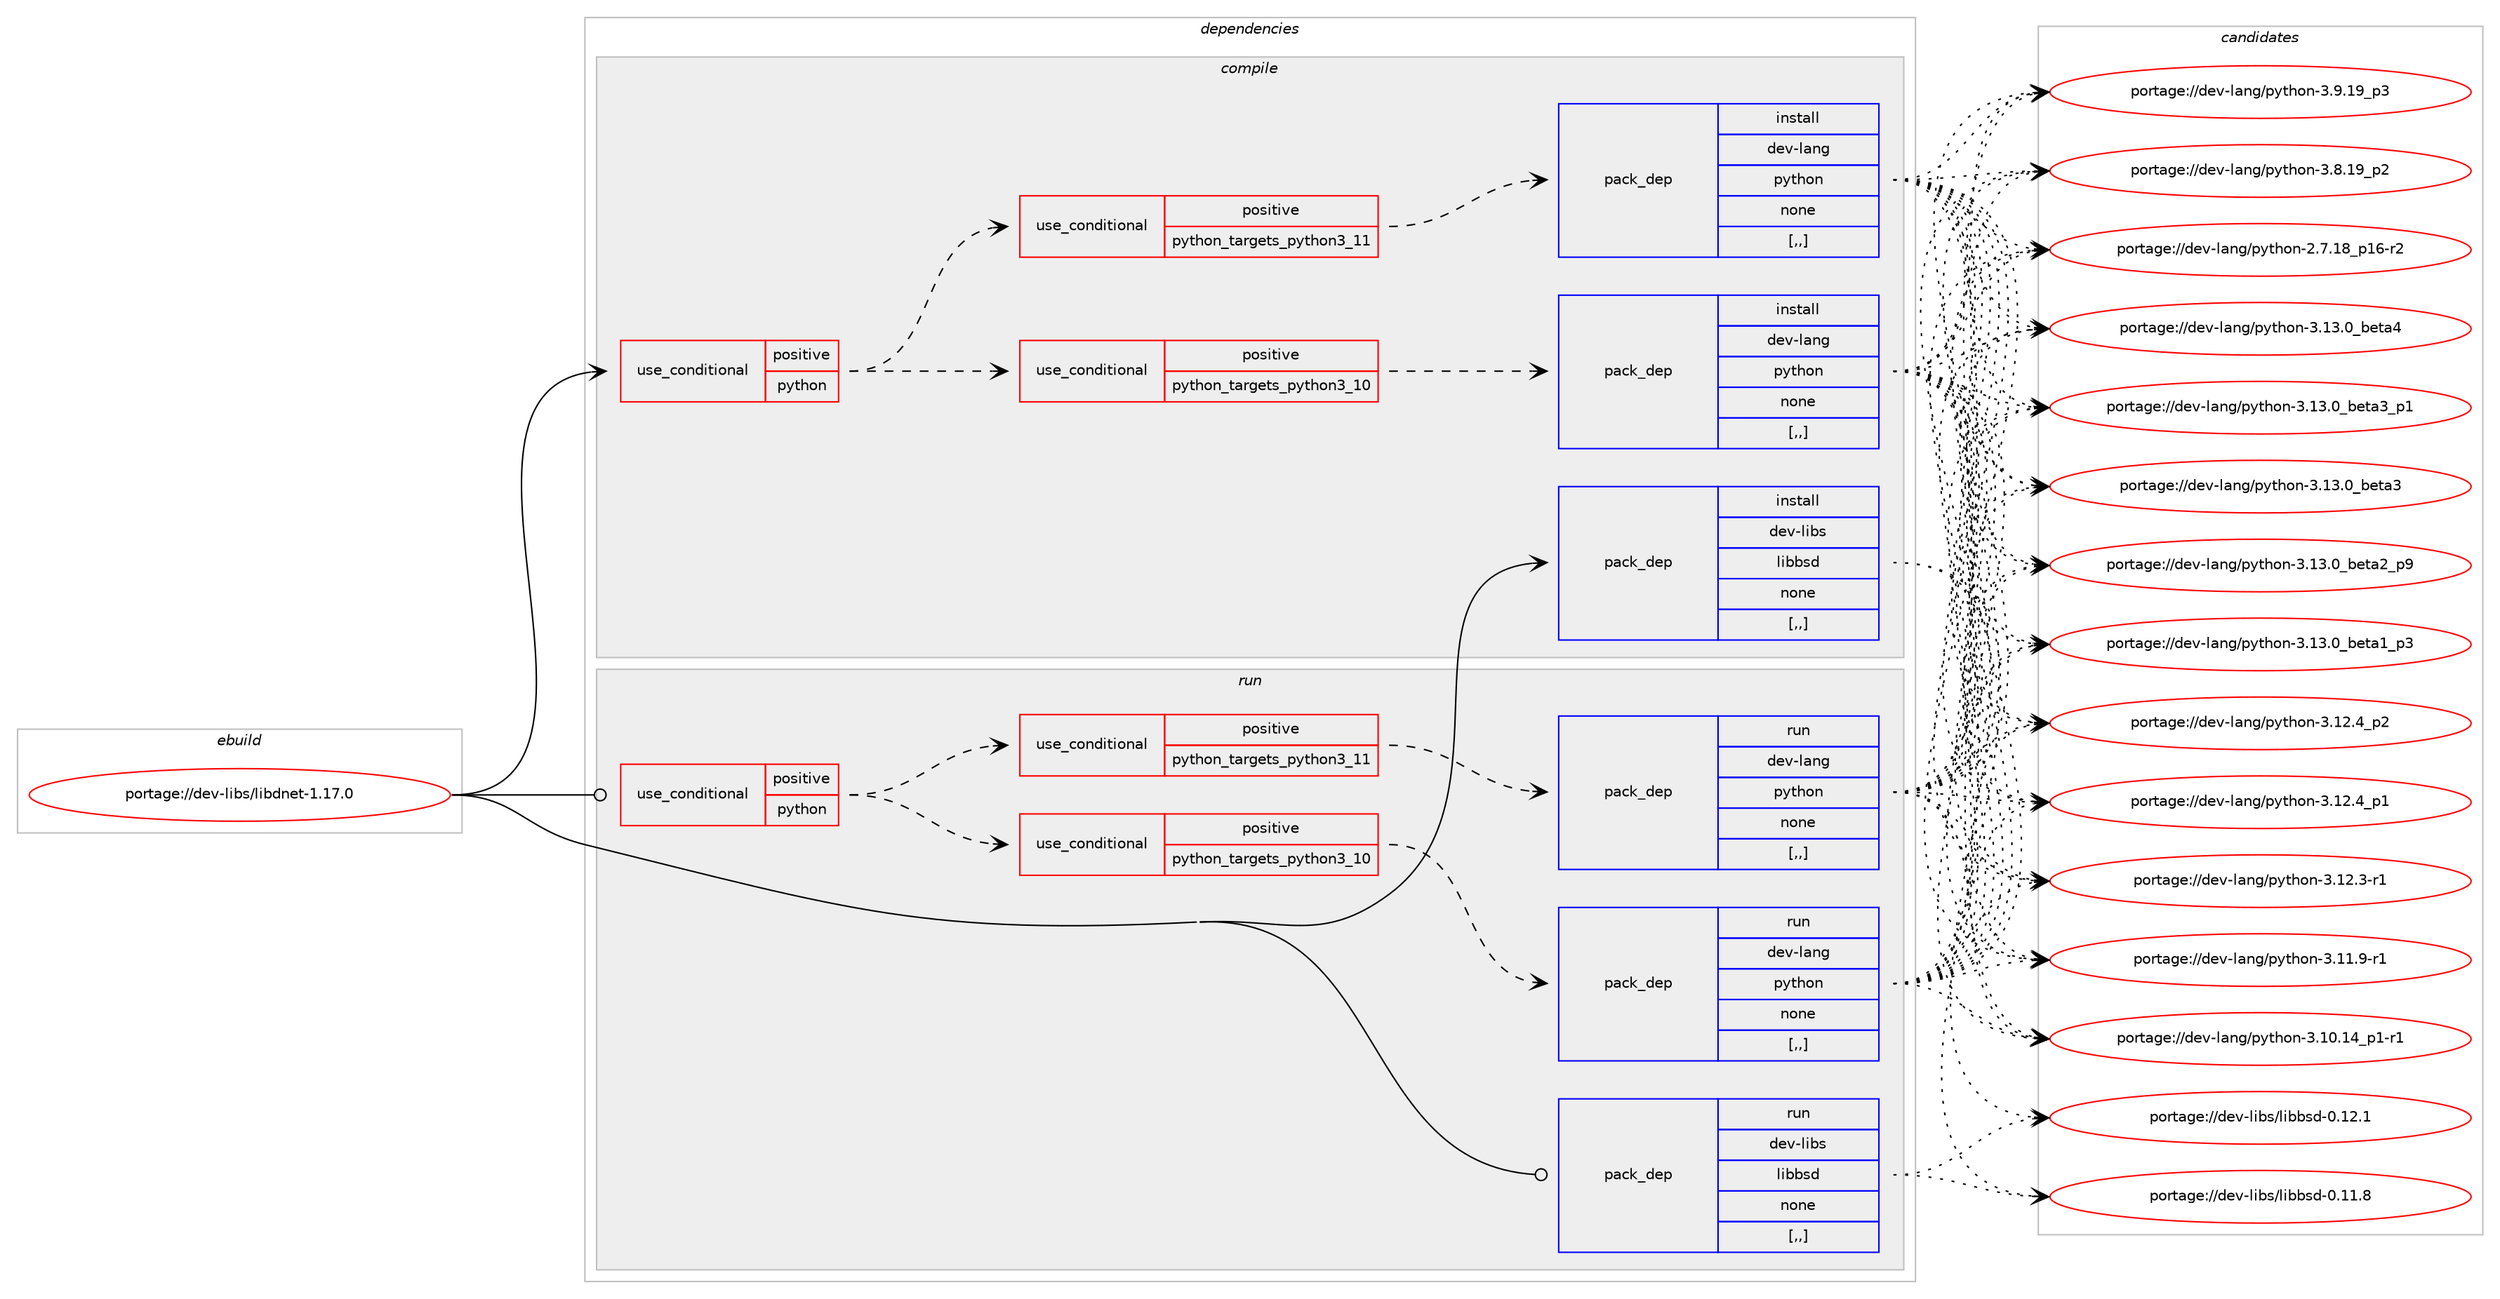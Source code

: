 digraph prolog {

# *************
# Graph options
# *************

newrank=true;
concentrate=true;
compound=true;
graph [rankdir=LR,fontname=Helvetica,fontsize=10,ranksep=1.5];#, ranksep=2.5, nodesep=0.2];
edge  [arrowhead=vee];
node  [fontname=Helvetica,fontsize=10];

# **********
# The ebuild
# **********

subgraph cluster_leftcol {
color=gray;
label=<<i>ebuild</i>>;
id [label="portage://dev-libs/libdnet-1.17.0", color=red, width=4, href="../dev-libs/libdnet-1.17.0.svg"];
}

# ****************
# The dependencies
# ****************

subgraph cluster_midcol {
color=gray;
label=<<i>dependencies</i>>;
subgraph cluster_compile {
fillcolor="#eeeeee";
style=filled;
label=<<i>compile</i>>;
subgraph cond26728 {
dependency109882 [label=<<TABLE BORDER="0" CELLBORDER="1" CELLSPACING="0" CELLPADDING="4"><TR><TD ROWSPAN="3" CELLPADDING="10">use_conditional</TD></TR><TR><TD>positive</TD></TR><TR><TD>python</TD></TR></TABLE>>, shape=none, color=red];
subgraph cond26729 {
dependency109883 [label=<<TABLE BORDER="0" CELLBORDER="1" CELLSPACING="0" CELLPADDING="4"><TR><TD ROWSPAN="3" CELLPADDING="10">use_conditional</TD></TR><TR><TD>positive</TD></TR><TR><TD>python_targets_python3_10</TD></TR></TABLE>>, shape=none, color=red];
subgraph pack81963 {
dependency109884 [label=<<TABLE BORDER="0" CELLBORDER="1" CELLSPACING="0" CELLPADDING="4" WIDTH="220"><TR><TD ROWSPAN="6" CELLPADDING="30">pack_dep</TD></TR><TR><TD WIDTH="110">install</TD></TR><TR><TD>dev-lang</TD></TR><TR><TD>python</TD></TR><TR><TD>none</TD></TR><TR><TD>[,,]</TD></TR></TABLE>>, shape=none, color=blue];
}
dependency109883:e -> dependency109884:w [weight=20,style="dashed",arrowhead="vee"];
}
dependency109882:e -> dependency109883:w [weight=20,style="dashed",arrowhead="vee"];
subgraph cond26730 {
dependency109885 [label=<<TABLE BORDER="0" CELLBORDER="1" CELLSPACING="0" CELLPADDING="4"><TR><TD ROWSPAN="3" CELLPADDING="10">use_conditional</TD></TR><TR><TD>positive</TD></TR><TR><TD>python_targets_python3_11</TD></TR></TABLE>>, shape=none, color=red];
subgraph pack81964 {
dependency109886 [label=<<TABLE BORDER="0" CELLBORDER="1" CELLSPACING="0" CELLPADDING="4" WIDTH="220"><TR><TD ROWSPAN="6" CELLPADDING="30">pack_dep</TD></TR><TR><TD WIDTH="110">install</TD></TR><TR><TD>dev-lang</TD></TR><TR><TD>python</TD></TR><TR><TD>none</TD></TR><TR><TD>[,,]</TD></TR></TABLE>>, shape=none, color=blue];
}
dependency109885:e -> dependency109886:w [weight=20,style="dashed",arrowhead="vee"];
}
dependency109882:e -> dependency109885:w [weight=20,style="dashed",arrowhead="vee"];
}
id:e -> dependency109882:w [weight=20,style="solid",arrowhead="vee"];
subgraph pack81965 {
dependency109887 [label=<<TABLE BORDER="0" CELLBORDER="1" CELLSPACING="0" CELLPADDING="4" WIDTH="220"><TR><TD ROWSPAN="6" CELLPADDING="30">pack_dep</TD></TR><TR><TD WIDTH="110">install</TD></TR><TR><TD>dev-libs</TD></TR><TR><TD>libbsd</TD></TR><TR><TD>none</TD></TR><TR><TD>[,,]</TD></TR></TABLE>>, shape=none, color=blue];
}
id:e -> dependency109887:w [weight=20,style="solid",arrowhead="vee"];
}
subgraph cluster_compileandrun {
fillcolor="#eeeeee";
style=filled;
label=<<i>compile and run</i>>;
}
subgraph cluster_run {
fillcolor="#eeeeee";
style=filled;
label=<<i>run</i>>;
subgraph cond26731 {
dependency109888 [label=<<TABLE BORDER="0" CELLBORDER="1" CELLSPACING="0" CELLPADDING="4"><TR><TD ROWSPAN="3" CELLPADDING="10">use_conditional</TD></TR><TR><TD>positive</TD></TR><TR><TD>python</TD></TR></TABLE>>, shape=none, color=red];
subgraph cond26732 {
dependency109889 [label=<<TABLE BORDER="0" CELLBORDER="1" CELLSPACING="0" CELLPADDING="4"><TR><TD ROWSPAN="3" CELLPADDING="10">use_conditional</TD></TR><TR><TD>positive</TD></TR><TR><TD>python_targets_python3_10</TD></TR></TABLE>>, shape=none, color=red];
subgraph pack81966 {
dependency109890 [label=<<TABLE BORDER="0" CELLBORDER="1" CELLSPACING="0" CELLPADDING="4" WIDTH="220"><TR><TD ROWSPAN="6" CELLPADDING="30">pack_dep</TD></TR><TR><TD WIDTH="110">run</TD></TR><TR><TD>dev-lang</TD></TR><TR><TD>python</TD></TR><TR><TD>none</TD></TR><TR><TD>[,,]</TD></TR></TABLE>>, shape=none, color=blue];
}
dependency109889:e -> dependency109890:w [weight=20,style="dashed",arrowhead="vee"];
}
dependency109888:e -> dependency109889:w [weight=20,style="dashed",arrowhead="vee"];
subgraph cond26733 {
dependency109891 [label=<<TABLE BORDER="0" CELLBORDER="1" CELLSPACING="0" CELLPADDING="4"><TR><TD ROWSPAN="3" CELLPADDING="10">use_conditional</TD></TR><TR><TD>positive</TD></TR><TR><TD>python_targets_python3_11</TD></TR></TABLE>>, shape=none, color=red];
subgraph pack81967 {
dependency109892 [label=<<TABLE BORDER="0" CELLBORDER="1" CELLSPACING="0" CELLPADDING="4" WIDTH="220"><TR><TD ROWSPAN="6" CELLPADDING="30">pack_dep</TD></TR><TR><TD WIDTH="110">run</TD></TR><TR><TD>dev-lang</TD></TR><TR><TD>python</TD></TR><TR><TD>none</TD></TR><TR><TD>[,,]</TD></TR></TABLE>>, shape=none, color=blue];
}
dependency109891:e -> dependency109892:w [weight=20,style="dashed",arrowhead="vee"];
}
dependency109888:e -> dependency109891:w [weight=20,style="dashed",arrowhead="vee"];
}
id:e -> dependency109888:w [weight=20,style="solid",arrowhead="odot"];
subgraph pack81968 {
dependency109893 [label=<<TABLE BORDER="0" CELLBORDER="1" CELLSPACING="0" CELLPADDING="4" WIDTH="220"><TR><TD ROWSPAN="6" CELLPADDING="30">pack_dep</TD></TR><TR><TD WIDTH="110">run</TD></TR><TR><TD>dev-libs</TD></TR><TR><TD>libbsd</TD></TR><TR><TD>none</TD></TR><TR><TD>[,,]</TD></TR></TABLE>>, shape=none, color=blue];
}
id:e -> dependency109893:w [weight=20,style="solid",arrowhead="odot"];
}
}

# **************
# The candidates
# **************

subgraph cluster_choices {
rank=same;
color=gray;
label=<<i>candidates</i>>;

subgraph choice81963 {
color=black;
nodesep=1;
choice1001011184510897110103471121211161041111104551464951464895981011169752 [label="portage://dev-lang/python-3.13.0_beta4", color=red, width=4,href="../dev-lang/python-3.13.0_beta4.svg"];
choice10010111845108971101034711212111610411111045514649514648959810111697519511249 [label="portage://dev-lang/python-3.13.0_beta3_p1", color=red, width=4,href="../dev-lang/python-3.13.0_beta3_p1.svg"];
choice1001011184510897110103471121211161041111104551464951464895981011169751 [label="portage://dev-lang/python-3.13.0_beta3", color=red, width=4,href="../dev-lang/python-3.13.0_beta3.svg"];
choice10010111845108971101034711212111610411111045514649514648959810111697509511257 [label="portage://dev-lang/python-3.13.0_beta2_p9", color=red, width=4,href="../dev-lang/python-3.13.0_beta2_p9.svg"];
choice10010111845108971101034711212111610411111045514649514648959810111697499511251 [label="portage://dev-lang/python-3.13.0_beta1_p3", color=red, width=4,href="../dev-lang/python-3.13.0_beta1_p3.svg"];
choice100101118451089711010347112121116104111110455146495046529511250 [label="portage://dev-lang/python-3.12.4_p2", color=red, width=4,href="../dev-lang/python-3.12.4_p2.svg"];
choice100101118451089711010347112121116104111110455146495046529511249 [label="portage://dev-lang/python-3.12.4_p1", color=red, width=4,href="../dev-lang/python-3.12.4_p1.svg"];
choice100101118451089711010347112121116104111110455146495046514511449 [label="portage://dev-lang/python-3.12.3-r1", color=red, width=4,href="../dev-lang/python-3.12.3-r1.svg"];
choice100101118451089711010347112121116104111110455146494946574511449 [label="portage://dev-lang/python-3.11.9-r1", color=red, width=4,href="../dev-lang/python-3.11.9-r1.svg"];
choice100101118451089711010347112121116104111110455146494846495295112494511449 [label="portage://dev-lang/python-3.10.14_p1-r1", color=red, width=4,href="../dev-lang/python-3.10.14_p1-r1.svg"];
choice100101118451089711010347112121116104111110455146574649579511251 [label="portage://dev-lang/python-3.9.19_p3", color=red, width=4,href="../dev-lang/python-3.9.19_p3.svg"];
choice100101118451089711010347112121116104111110455146564649579511250 [label="portage://dev-lang/python-3.8.19_p2", color=red, width=4,href="../dev-lang/python-3.8.19_p2.svg"];
choice100101118451089711010347112121116104111110455046554649569511249544511450 [label="portage://dev-lang/python-2.7.18_p16-r2", color=red, width=4,href="../dev-lang/python-2.7.18_p16-r2.svg"];
dependency109884:e -> choice1001011184510897110103471121211161041111104551464951464895981011169752:w [style=dotted,weight="100"];
dependency109884:e -> choice10010111845108971101034711212111610411111045514649514648959810111697519511249:w [style=dotted,weight="100"];
dependency109884:e -> choice1001011184510897110103471121211161041111104551464951464895981011169751:w [style=dotted,weight="100"];
dependency109884:e -> choice10010111845108971101034711212111610411111045514649514648959810111697509511257:w [style=dotted,weight="100"];
dependency109884:e -> choice10010111845108971101034711212111610411111045514649514648959810111697499511251:w [style=dotted,weight="100"];
dependency109884:e -> choice100101118451089711010347112121116104111110455146495046529511250:w [style=dotted,weight="100"];
dependency109884:e -> choice100101118451089711010347112121116104111110455146495046529511249:w [style=dotted,weight="100"];
dependency109884:e -> choice100101118451089711010347112121116104111110455146495046514511449:w [style=dotted,weight="100"];
dependency109884:e -> choice100101118451089711010347112121116104111110455146494946574511449:w [style=dotted,weight="100"];
dependency109884:e -> choice100101118451089711010347112121116104111110455146494846495295112494511449:w [style=dotted,weight="100"];
dependency109884:e -> choice100101118451089711010347112121116104111110455146574649579511251:w [style=dotted,weight="100"];
dependency109884:e -> choice100101118451089711010347112121116104111110455146564649579511250:w [style=dotted,weight="100"];
dependency109884:e -> choice100101118451089711010347112121116104111110455046554649569511249544511450:w [style=dotted,weight="100"];
}
subgraph choice81964 {
color=black;
nodesep=1;
choice1001011184510897110103471121211161041111104551464951464895981011169752 [label="portage://dev-lang/python-3.13.0_beta4", color=red, width=4,href="../dev-lang/python-3.13.0_beta4.svg"];
choice10010111845108971101034711212111610411111045514649514648959810111697519511249 [label="portage://dev-lang/python-3.13.0_beta3_p1", color=red, width=4,href="../dev-lang/python-3.13.0_beta3_p1.svg"];
choice1001011184510897110103471121211161041111104551464951464895981011169751 [label="portage://dev-lang/python-3.13.0_beta3", color=red, width=4,href="../dev-lang/python-3.13.0_beta3.svg"];
choice10010111845108971101034711212111610411111045514649514648959810111697509511257 [label="portage://dev-lang/python-3.13.0_beta2_p9", color=red, width=4,href="../dev-lang/python-3.13.0_beta2_p9.svg"];
choice10010111845108971101034711212111610411111045514649514648959810111697499511251 [label="portage://dev-lang/python-3.13.0_beta1_p3", color=red, width=4,href="../dev-lang/python-3.13.0_beta1_p3.svg"];
choice100101118451089711010347112121116104111110455146495046529511250 [label="portage://dev-lang/python-3.12.4_p2", color=red, width=4,href="../dev-lang/python-3.12.4_p2.svg"];
choice100101118451089711010347112121116104111110455146495046529511249 [label="portage://dev-lang/python-3.12.4_p1", color=red, width=4,href="../dev-lang/python-3.12.4_p1.svg"];
choice100101118451089711010347112121116104111110455146495046514511449 [label="portage://dev-lang/python-3.12.3-r1", color=red, width=4,href="../dev-lang/python-3.12.3-r1.svg"];
choice100101118451089711010347112121116104111110455146494946574511449 [label="portage://dev-lang/python-3.11.9-r1", color=red, width=4,href="../dev-lang/python-3.11.9-r1.svg"];
choice100101118451089711010347112121116104111110455146494846495295112494511449 [label="portage://dev-lang/python-3.10.14_p1-r1", color=red, width=4,href="../dev-lang/python-3.10.14_p1-r1.svg"];
choice100101118451089711010347112121116104111110455146574649579511251 [label="portage://dev-lang/python-3.9.19_p3", color=red, width=4,href="../dev-lang/python-3.9.19_p3.svg"];
choice100101118451089711010347112121116104111110455146564649579511250 [label="portage://dev-lang/python-3.8.19_p2", color=red, width=4,href="../dev-lang/python-3.8.19_p2.svg"];
choice100101118451089711010347112121116104111110455046554649569511249544511450 [label="portage://dev-lang/python-2.7.18_p16-r2", color=red, width=4,href="../dev-lang/python-2.7.18_p16-r2.svg"];
dependency109886:e -> choice1001011184510897110103471121211161041111104551464951464895981011169752:w [style=dotted,weight="100"];
dependency109886:e -> choice10010111845108971101034711212111610411111045514649514648959810111697519511249:w [style=dotted,weight="100"];
dependency109886:e -> choice1001011184510897110103471121211161041111104551464951464895981011169751:w [style=dotted,weight="100"];
dependency109886:e -> choice10010111845108971101034711212111610411111045514649514648959810111697509511257:w [style=dotted,weight="100"];
dependency109886:e -> choice10010111845108971101034711212111610411111045514649514648959810111697499511251:w [style=dotted,weight="100"];
dependency109886:e -> choice100101118451089711010347112121116104111110455146495046529511250:w [style=dotted,weight="100"];
dependency109886:e -> choice100101118451089711010347112121116104111110455146495046529511249:w [style=dotted,weight="100"];
dependency109886:e -> choice100101118451089711010347112121116104111110455146495046514511449:w [style=dotted,weight="100"];
dependency109886:e -> choice100101118451089711010347112121116104111110455146494946574511449:w [style=dotted,weight="100"];
dependency109886:e -> choice100101118451089711010347112121116104111110455146494846495295112494511449:w [style=dotted,weight="100"];
dependency109886:e -> choice100101118451089711010347112121116104111110455146574649579511251:w [style=dotted,weight="100"];
dependency109886:e -> choice100101118451089711010347112121116104111110455146564649579511250:w [style=dotted,weight="100"];
dependency109886:e -> choice100101118451089711010347112121116104111110455046554649569511249544511450:w [style=dotted,weight="100"];
}
subgraph choice81965 {
color=black;
nodesep=1;
choice100101118451081059811547108105989811510045484649504649 [label="portage://dev-libs/libbsd-0.12.1", color=red, width=4,href="../dev-libs/libbsd-0.12.1.svg"];
choice100101118451081059811547108105989811510045484649494656 [label="portage://dev-libs/libbsd-0.11.8", color=red, width=4,href="../dev-libs/libbsd-0.11.8.svg"];
dependency109887:e -> choice100101118451081059811547108105989811510045484649504649:w [style=dotted,weight="100"];
dependency109887:e -> choice100101118451081059811547108105989811510045484649494656:w [style=dotted,weight="100"];
}
subgraph choice81966 {
color=black;
nodesep=1;
choice1001011184510897110103471121211161041111104551464951464895981011169752 [label="portage://dev-lang/python-3.13.0_beta4", color=red, width=4,href="../dev-lang/python-3.13.0_beta4.svg"];
choice10010111845108971101034711212111610411111045514649514648959810111697519511249 [label="portage://dev-lang/python-3.13.0_beta3_p1", color=red, width=4,href="../dev-lang/python-3.13.0_beta3_p1.svg"];
choice1001011184510897110103471121211161041111104551464951464895981011169751 [label="portage://dev-lang/python-3.13.0_beta3", color=red, width=4,href="../dev-lang/python-3.13.0_beta3.svg"];
choice10010111845108971101034711212111610411111045514649514648959810111697509511257 [label="portage://dev-lang/python-3.13.0_beta2_p9", color=red, width=4,href="../dev-lang/python-3.13.0_beta2_p9.svg"];
choice10010111845108971101034711212111610411111045514649514648959810111697499511251 [label="portage://dev-lang/python-3.13.0_beta1_p3", color=red, width=4,href="../dev-lang/python-3.13.0_beta1_p3.svg"];
choice100101118451089711010347112121116104111110455146495046529511250 [label="portage://dev-lang/python-3.12.4_p2", color=red, width=4,href="../dev-lang/python-3.12.4_p2.svg"];
choice100101118451089711010347112121116104111110455146495046529511249 [label="portage://dev-lang/python-3.12.4_p1", color=red, width=4,href="../dev-lang/python-3.12.4_p1.svg"];
choice100101118451089711010347112121116104111110455146495046514511449 [label="portage://dev-lang/python-3.12.3-r1", color=red, width=4,href="../dev-lang/python-3.12.3-r1.svg"];
choice100101118451089711010347112121116104111110455146494946574511449 [label="portage://dev-lang/python-3.11.9-r1", color=red, width=4,href="../dev-lang/python-3.11.9-r1.svg"];
choice100101118451089711010347112121116104111110455146494846495295112494511449 [label="portage://dev-lang/python-3.10.14_p1-r1", color=red, width=4,href="../dev-lang/python-3.10.14_p1-r1.svg"];
choice100101118451089711010347112121116104111110455146574649579511251 [label="portage://dev-lang/python-3.9.19_p3", color=red, width=4,href="../dev-lang/python-3.9.19_p3.svg"];
choice100101118451089711010347112121116104111110455146564649579511250 [label="portage://dev-lang/python-3.8.19_p2", color=red, width=4,href="../dev-lang/python-3.8.19_p2.svg"];
choice100101118451089711010347112121116104111110455046554649569511249544511450 [label="portage://dev-lang/python-2.7.18_p16-r2", color=red, width=4,href="../dev-lang/python-2.7.18_p16-r2.svg"];
dependency109890:e -> choice1001011184510897110103471121211161041111104551464951464895981011169752:w [style=dotted,weight="100"];
dependency109890:e -> choice10010111845108971101034711212111610411111045514649514648959810111697519511249:w [style=dotted,weight="100"];
dependency109890:e -> choice1001011184510897110103471121211161041111104551464951464895981011169751:w [style=dotted,weight="100"];
dependency109890:e -> choice10010111845108971101034711212111610411111045514649514648959810111697509511257:w [style=dotted,weight="100"];
dependency109890:e -> choice10010111845108971101034711212111610411111045514649514648959810111697499511251:w [style=dotted,weight="100"];
dependency109890:e -> choice100101118451089711010347112121116104111110455146495046529511250:w [style=dotted,weight="100"];
dependency109890:e -> choice100101118451089711010347112121116104111110455146495046529511249:w [style=dotted,weight="100"];
dependency109890:e -> choice100101118451089711010347112121116104111110455146495046514511449:w [style=dotted,weight="100"];
dependency109890:e -> choice100101118451089711010347112121116104111110455146494946574511449:w [style=dotted,weight="100"];
dependency109890:e -> choice100101118451089711010347112121116104111110455146494846495295112494511449:w [style=dotted,weight="100"];
dependency109890:e -> choice100101118451089711010347112121116104111110455146574649579511251:w [style=dotted,weight="100"];
dependency109890:e -> choice100101118451089711010347112121116104111110455146564649579511250:w [style=dotted,weight="100"];
dependency109890:e -> choice100101118451089711010347112121116104111110455046554649569511249544511450:w [style=dotted,weight="100"];
}
subgraph choice81967 {
color=black;
nodesep=1;
choice1001011184510897110103471121211161041111104551464951464895981011169752 [label="portage://dev-lang/python-3.13.0_beta4", color=red, width=4,href="../dev-lang/python-3.13.0_beta4.svg"];
choice10010111845108971101034711212111610411111045514649514648959810111697519511249 [label="portage://dev-lang/python-3.13.0_beta3_p1", color=red, width=4,href="../dev-lang/python-3.13.0_beta3_p1.svg"];
choice1001011184510897110103471121211161041111104551464951464895981011169751 [label="portage://dev-lang/python-3.13.0_beta3", color=red, width=4,href="../dev-lang/python-3.13.0_beta3.svg"];
choice10010111845108971101034711212111610411111045514649514648959810111697509511257 [label="portage://dev-lang/python-3.13.0_beta2_p9", color=red, width=4,href="../dev-lang/python-3.13.0_beta2_p9.svg"];
choice10010111845108971101034711212111610411111045514649514648959810111697499511251 [label="portage://dev-lang/python-3.13.0_beta1_p3", color=red, width=4,href="../dev-lang/python-3.13.0_beta1_p3.svg"];
choice100101118451089711010347112121116104111110455146495046529511250 [label="portage://dev-lang/python-3.12.4_p2", color=red, width=4,href="../dev-lang/python-3.12.4_p2.svg"];
choice100101118451089711010347112121116104111110455146495046529511249 [label="portage://dev-lang/python-3.12.4_p1", color=red, width=4,href="../dev-lang/python-3.12.4_p1.svg"];
choice100101118451089711010347112121116104111110455146495046514511449 [label="portage://dev-lang/python-3.12.3-r1", color=red, width=4,href="../dev-lang/python-3.12.3-r1.svg"];
choice100101118451089711010347112121116104111110455146494946574511449 [label="portage://dev-lang/python-3.11.9-r1", color=red, width=4,href="../dev-lang/python-3.11.9-r1.svg"];
choice100101118451089711010347112121116104111110455146494846495295112494511449 [label="portage://dev-lang/python-3.10.14_p1-r1", color=red, width=4,href="../dev-lang/python-3.10.14_p1-r1.svg"];
choice100101118451089711010347112121116104111110455146574649579511251 [label="portage://dev-lang/python-3.9.19_p3", color=red, width=4,href="../dev-lang/python-3.9.19_p3.svg"];
choice100101118451089711010347112121116104111110455146564649579511250 [label="portage://dev-lang/python-3.8.19_p2", color=red, width=4,href="../dev-lang/python-3.8.19_p2.svg"];
choice100101118451089711010347112121116104111110455046554649569511249544511450 [label="portage://dev-lang/python-2.7.18_p16-r2", color=red, width=4,href="../dev-lang/python-2.7.18_p16-r2.svg"];
dependency109892:e -> choice1001011184510897110103471121211161041111104551464951464895981011169752:w [style=dotted,weight="100"];
dependency109892:e -> choice10010111845108971101034711212111610411111045514649514648959810111697519511249:w [style=dotted,weight="100"];
dependency109892:e -> choice1001011184510897110103471121211161041111104551464951464895981011169751:w [style=dotted,weight="100"];
dependency109892:e -> choice10010111845108971101034711212111610411111045514649514648959810111697509511257:w [style=dotted,weight="100"];
dependency109892:e -> choice10010111845108971101034711212111610411111045514649514648959810111697499511251:w [style=dotted,weight="100"];
dependency109892:e -> choice100101118451089711010347112121116104111110455146495046529511250:w [style=dotted,weight="100"];
dependency109892:e -> choice100101118451089711010347112121116104111110455146495046529511249:w [style=dotted,weight="100"];
dependency109892:e -> choice100101118451089711010347112121116104111110455146495046514511449:w [style=dotted,weight="100"];
dependency109892:e -> choice100101118451089711010347112121116104111110455146494946574511449:w [style=dotted,weight="100"];
dependency109892:e -> choice100101118451089711010347112121116104111110455146494846495295112494511449:w [style=dotted,weight="100"];
dependency109892:e -> choice100101118451089711010347112121116104111110455146574649579511251:w [style=dotted,weight="100"];
dependency109892:e -> choice100101118451089711010347112121116104111110455146564649579511250:w [style=dotted,weight="100"];
dependency109892:e -> choice100101118451089711010347112121116104111110455046554649569511249544511450:w [style=dotted,weight="100"];
}
subgraph choice81968 {
color=black;
nodesep=1;
choice100101118451081059811547108105989811510045484649504649 [label="portage://dev-libs/libbsd-0.12.1", color=red, width=4,href="../dev-libs/libbsd-0.12.1.svg"];
choice100101118451081059811547108105989811510045484649494656 [label="portage://dev-libs/libbsd-0.11.8", color=red, width=4,href="../dev-libs/libbsd-0.11.8.svg"];
dependency109893:e -> choice100101118451081059811547108105989811510045484649504649:w [style=dotted,weight="100"];
dependency109893:e -> choice100101118451081059811547108105989811510045484649494656:w [style=dotted,weight="100"];
}
}

}
